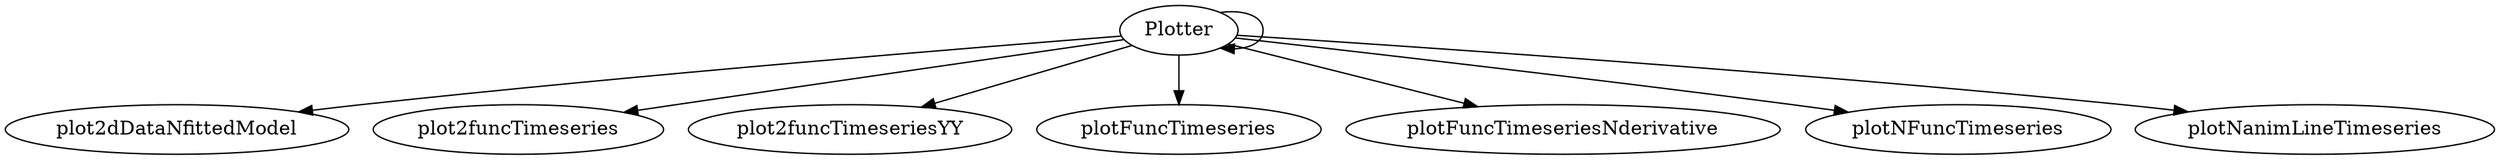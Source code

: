 /* Created by mdot for Matlab */
digraph m2html {
  Plotter -> Plotter;
  Plotter -> plot2dDataNfittedModel;
  Plotter -> plot2funcTimeseries;
  Plotter -> plot2funcTimeseriesYY;
  Plotter -> plotFuncTimeseries;
  Plotter -> plotFuncTimeseriesNderivative;
  Plotter -> plotNFuncTimeseries;
  Plotter -> plotNanimLineTimeseries;

  Plotter [URL="Plotter.html"];
  plot2dDataNfittedModel [URL="plot2dDataNfittedModel.html"];
  plot2funcTimeseries [URL="plot2funcTimeseries.html"];
  plot2funcTimeseriesYY [URL="plot2funcTimeseriesYY.html"];
  plotFuncTimeseries [URL="plotFuncTimeseries.html"];
  plotFuncTimeseriesNderivative [URL="plotFuncTimeseriesNderivative.html"];
  plotNFuncTimeseries [URL="plotNFuncTimeseries.html"];
  plotNanimLineTimeseries [URL="plotNanimLineTimeseries.html"];
}